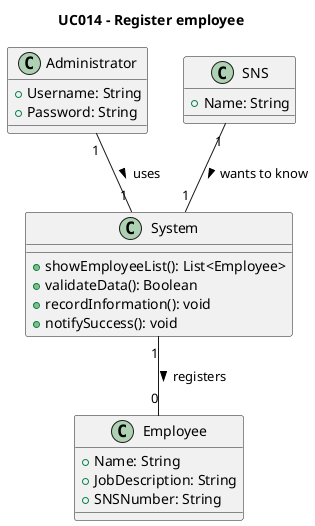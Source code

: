 @startuml
'skinparam monochrome true
'skinparam shadowing false

title UC014 - Register employee

class Administrator {
    +Username: String
    +Password: String
}

class SNS {
    +Name: String
}

class System {
    +showEmployeeList(): List<Employee>
    +validateData(): Boolean
    +recordInformation(): void
    +notifySuccess(): void
}

class Employee {
    +Name: String
    +JobDescription: String
    +SNSNumber: String
}

' Relationships
Administrator "1" -- "1" System : uses >
SNS "1" -- "1" System : wants to know >
System "1" -- "0" Employee : registers >


@enduml
